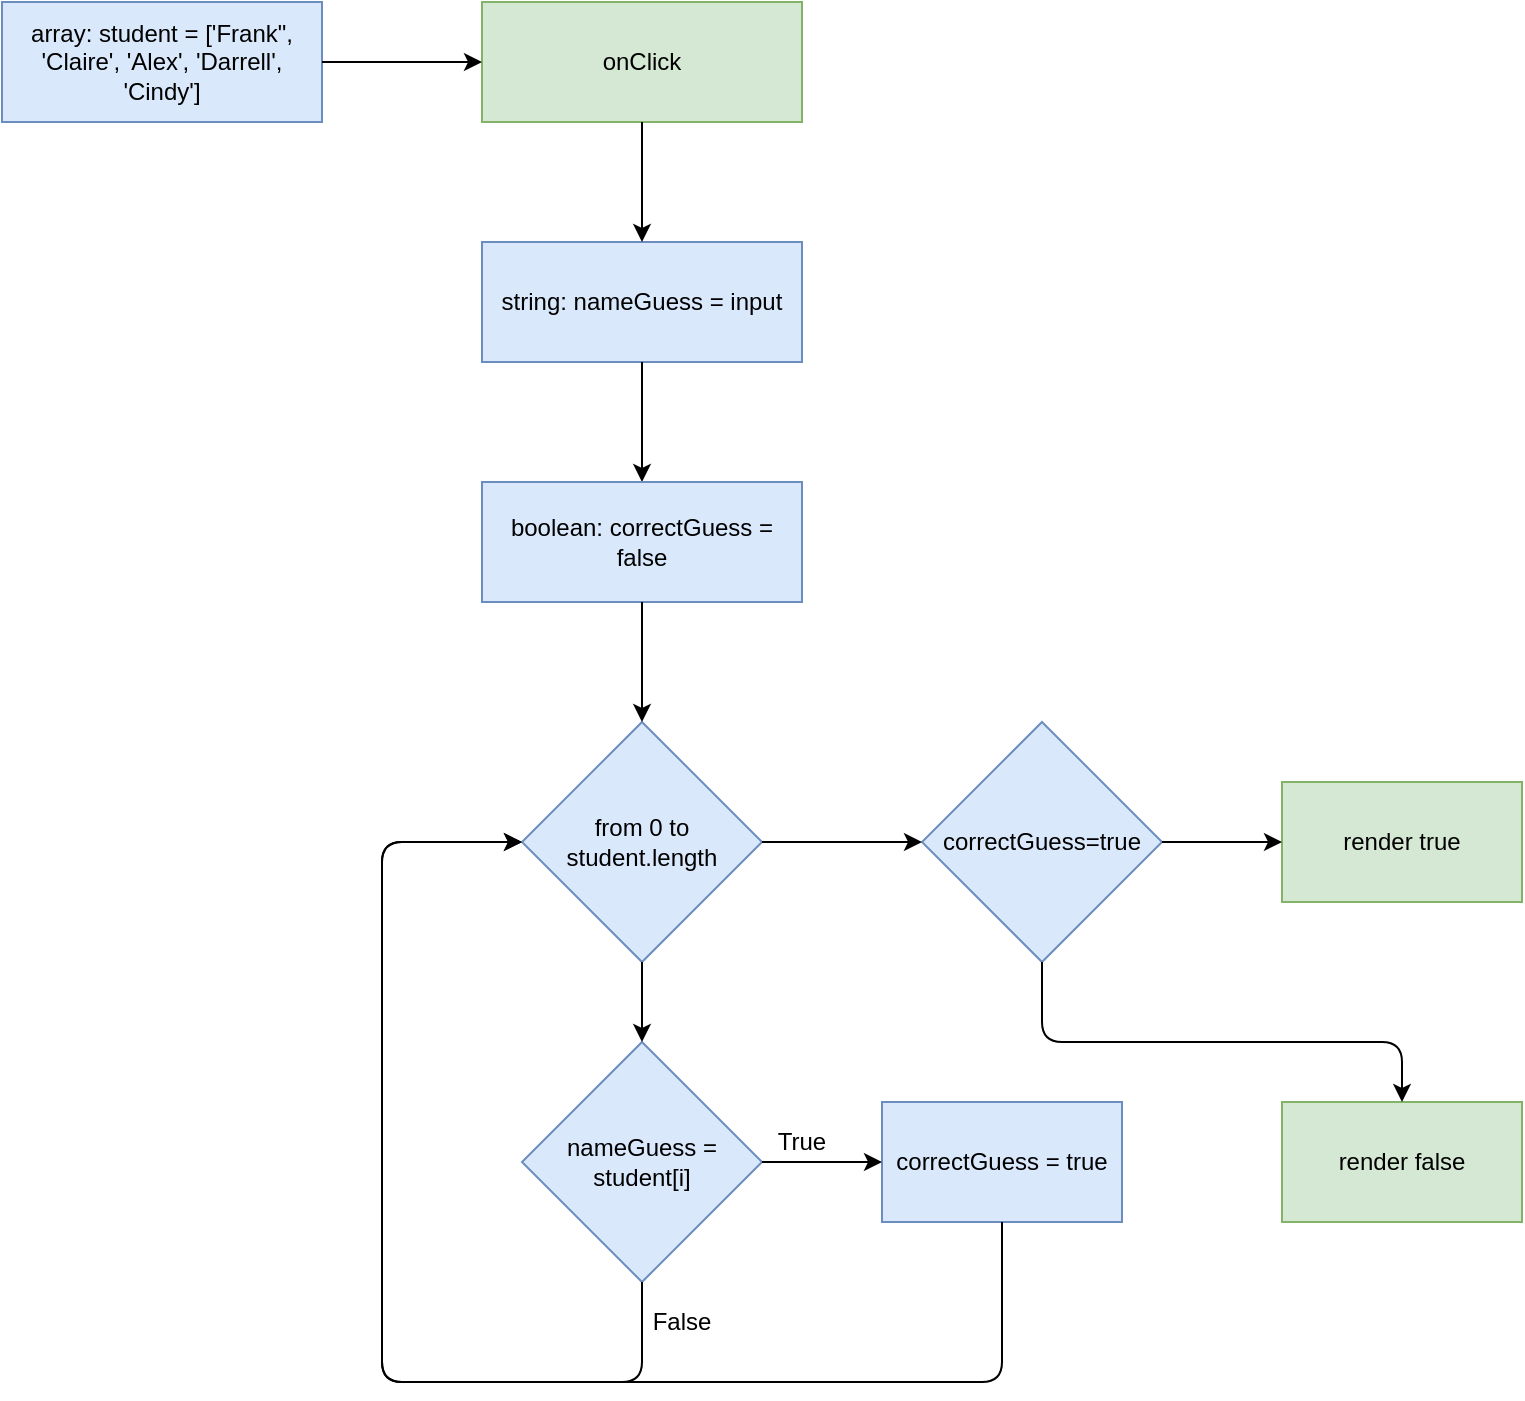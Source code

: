 <mxfile version="14.2.9" type="github">
  <diagram id="nnACCz279jO1xfP5a9ec" name="Page-1">
    <mxGraphModel dx="868" dy="450" grid="1" gridSize="10" guides="1" tooltips="1" connect="1" arrows="1" fold="1" page="1" pageScale="1" pageWidth="850" pageHeight="1100" math="0" shadow="0">
      <root>
        <mxCell id="0" />
        <mxCell id="1" parent="0" />
        <mxCell id="q2qUXEzIpv3Xh0b7RUK0-1" value="array: student = [&#39;Frank&quot;, &#39;Claire&#39;, &#39;Alex&#39;, &#39;Darrell&#39;, &#39;Cindy&#39;]" style="rounded=0;whiteSpace=wrap;html=1;fillColor=#dae8fc;strokeColor=#6c8ebf;" vertex="1" parent="1">
          <mxGeometry x="40" y="40" width="160" height="60" as="geometry" />
        </mxCell>
        <mxCell id="q2qUXEzIpv3Xh0b7RUK0-2" value="onClick" style="rounded=0;whiteSpace=wrap;html=1;fillColor=#d5e8d4;strokeColor=#82b366;" vertex="1" parent="1">
          <mxGeometry x="280" y="40" width="160" height="60" as="geometry" />
        </mxCell>
        <mxCell id="q2qUXEzIpv3Xh0b7RUK0-3" value="string: nameGuess = input" style="rounded=0;whiteSpace=wrap;html=1;fillColor=#dae8fc;strokeColor=#6c8ebf;" vertex="1" parent="1">
          <mxGeometry x="280" y="160" width="160" height="60" as="geometry" />
        </mxCell>
        <mxCell id="q2qUXEzIpv3Xh0b7RUK0-4" value="from 0 to student.length" style="rhombus;whiteSpace=wrap;html=1;fillColor=#dae8fc;strokeColor=#6c8ebf;" vertex="1" parent="1">
          <mxGeometry x="300" y="400" width="120" height="120" as="geometry" />
        </mxCell>
        <mxCell id="q2qUXEzIpv3Xh0b7RUK0-5" value="nameGuess = student[i]" style="rhombus;whiteSpace=wrap;html=1;fillColor=#dae8fc;strokeColor=#6c8ebf;" vertex="1" parent="1">
          <mxGeometry x="300" y="560" width="120" height="120" as="geometry" />
        </mxCell>
        <mxCell id="q2qUXEzIpv3Xh0b7RUK0-6" value="" style="endArrow=classic;html=1;entryX=0;entryY=0.5;entryDx=0;entryDy=0;exitX=1;exitY=0.5;exitDx=0;exitDy=0;" edge="1" parent="1" source="q2qUXEzIpv3Xh0b7RUK0-1" target="q2qUXEzIpv3Xh0b7RUK0-2">
          <mxGeometry width="50" height="50" relative="1" as="geometry">
            <mxPoint x="200" y="80" as="sourcePoint" />
            <mxPoint x="450" y="390" as="targetPoint" />
          </mxGeometry>
        </mxCell>
        <mxCell id="q2qUXEzIpv3Xh0b7RUK0-7" value="" style="endArrow=classic;html=1;exitX=0.5;exitY=1;exitDx=0;exitDy=0;entryX=0.5;entryY=0;entryDx=0;entryDy=0;" edge="1" parent="1" source="q2qUXEzIpv3Xh0b7RUK0-2" target="q2qUXEzIpv3Xh0b7RUK0-3">
          <mxGeometry width="50" height="50" relative="1" as="geometry">
            <mxPoint x="210" y="230" as="sourcePoint" />
            <mxPoint x="260" y="180" as="targetPoint" />
          </mxGeometry>
        </mxCell>
        <mxCell id="q2qUXEzIpv3Xh0b7RUK0-8" value="" style="endArrow=classic;html=1;exitX=0.5;exitY=1;exitDx=0;exitDy=0;entryX=0.5;entryY=0;entryDx=0;entryDy=0;" edge="1" parent="1" source="q2qUXEzIpv3Xh0b7RUK0-3" target="q2qUXEzIpv3Xh0b7RUK0-14">
          <mxGeometry width="50" height="50" relative="1" as="geometry">
            <mxPoint x="360" y="270" as="sourcePoint" />
            <mxPoint x="360" y="270" as="targetPoint" />
          </mxGeometry>
        </mxCell>
        <mxCell id="q2qUXEzIpv3Xh0b7RUK0-9" value="" style="endArrow=classic;html=1;exitX=0.5;exitY=1;exitDx=0;exitDy=0;" edge="1" parent="1" source="q2qUXEzIpv3Xh0b7RUK0-4" target="q2qUXEzIpv3Xh0b7RUK0-5">
          <mxGeometry width="50" height="50" relative="1" as="geometry">
            <mxPoint x="600" y="440" as="sourcePoint" />
            <mxPoint x="650" y="390" as="targetPoint" />
          </mxGeometry>
        </mxCell>
        <mxCell id="q2qUXEzIpv3Xh0b7RUK0-10" value="" style="endArrow=classic;html=1;exitX=0.5;exitY=1;exitDx=0;exitDy=0;entryX=0;entryY=0.5;entryDx=0;entryDy=0;" edge="1" parent="1" source="q2qUXEzIpv3Xh0b7RUK0-5" target="q2qUXEzIpv3Xh0b7RUK0-4">
          <mxGeometry width="50" height="50" relative="1" as="geometry">
            <mxPoint x="600" y="620" as="sourcePoint" />
            <mxPoint x="650" y="570" as="targetPoint" />
            <Array as="points">
              <mxPoint x="360" y="730" />
              <mxPoint x="230" y="730" />
              <mxPoint x="230" y="460" />
            </Array>
          </mxGeometry>
        </mxCell>
        <mxCell id="q2qUXEzIpv3Xh0b7RUK0-11" value="False" style="text;html=1;strokeColor=none;fillColor=none;align=center;verticalAlign=middle;whiteSpace=wrap;rounded=0;" vertex="1" parent="1">
          <mxGeometry x="360" y="690" width="40" height="20" as="geometry" />
        </mxCell>
        <mxCell id="q2qUXEzIpv3Xh0b7RUK0-14" value="boolean: correctGuess = false" style="rounded=0;whiteSpace=wrap;html=1;fillColor=#dae8fc;strokeColor=#6c8ebf;" vertex="1" parent="1">
          <mxGeometry x="280" y="280" width="160" height="60" as="geometry" />
        </mxCell>
        <mxCell id="q2qUXEzIpv3Xh0b7RUK0-15" value="" style="endArrow=classic;html=1;exitX=0.5;exitY=1;exitDx=0;exitDy=0;entryX=0.5;entryY=0;entryDx=0;entryDy=0;" edge="1" parent="1" source="q2qUXEzIpv3Xh0b7RUK0-14" target="q2qUXEzIpv3Xh0b7RUK0-4">
          <mxGeometry width="50" height="50" relative="1" as="geometry">
            <mxPoint x="400" y="410" as="sourcePoint" />
            <mxPoint x="450" y="360" as="targetPoint" />
          </mxGeometry>
        </mxCell>
        <mxCell id="q2qUXEzIpv3Xh0b7RUK0-16" value="correctGuess = true" style="rounded=0;whiteSpace=wrap;html=1;fillColor=#dae8fc;strokeColor=#6c8ebf;" vertex="1" parent="1">
          <mxGeometry x="480" y="590" width="120" height="60" as="geometry" />
        </mxCell>
        <mxCell id="q2qUXEzIpv3Xh0b7RUK0-17" value="" style="endArrow=classic;html=1;exitX=1;exitY=0.5;exitDx=0;exitDy=0;entryX=0;entryY=0.5;entryDx=0;entryDy=0;" edge="1" parent="1" source="q2qUXEzIpv3Xh0b7RUK0-5" target="q2qUXEzIpv3Xh0b7RUK0-16">
          <mxGeometry width="50" height="50" relative="1" as="geometry">
            <mxPoint x="400" y="440" as="sourcePoint" />
            <mxPoint x="450" y="390" as="targetPoint" />
          </mxGeometry>
        </mxCell>
        <mxCell id="q2qUXEzIpv3Xh0b7RUK0-18" value="True" style="text;html=1;strokeColor=none;fillColor=none;align=center;verticalAlign=middle;whiteSpace=wrap;rounded=0;" vertex="1" parent="1">
          <mxGeometry x="420" y="600" width="40" height="20" as="geometry" />
        </mxCell>
        <mxCell id="q2qUXEzIpv3Xh0b7RUK0-19" value="" style="endArrow=classic;html=1;exitX=0.5;exitY=1;exitDx=0;exitDy=0;" edge="1" parent="1" source="q2qUXEzIpv3Xh0b7RUK0-16" target="q2qUXEzIpv3Xh0b7RUK0-4">
          <mxGeometry width="50" height="50" relative="1" as="geometry">
            <mxPoint x="400" y="510" as="sourcePoint" />
            <mxPoint x="540" y="340" as="targetPoint" />
            <Array as="points">
              <mxPoint x="540" y="730" />
              <mxPoint x="360" y="730" />
              <mxPoint x="230" y="730" />
              <mxPoint x="230" y="460" />
            </Array>
          </mxGeometry>
        </mxCell>
        <mxCell id="q2qUXEzIpv3Xh0b7RUK0-20" value="correctGuess=true" style="rhombus;whiteSpace=wrap;html=1;fillColor=#dae8fc;strokeColor=#6c8ebf;" vertex="1" parent="1">
          <mxGeometry x="500" y="400" width="120" height="120" as="geometry" />
        </mxCell>
        <mxCell id="q2qUXEzIpv3Xh0b7RUK0-64" value="render true" style="rounded=0;whiteSpace=wrap;html=1;fillColor=#d5e8d4;strokeColor=#82b366;" vertex="1" parent="1">
          <mxGeometry x="680" y="430" width="120" height="60" as="geometry" />
        </mxCell>
        <mxCell id="q2qUXEzIpv3Xh0b7RUK0-65" value="render false" style="rounded=0;whiteSpace=wrap;html=1;fillColor=#d5e8d4;strokeColor=#82b366;" vertex="1" parent="1">
          <mxGeometry x="680" y="590" width="120" height="60" as="geometry" />
        </mxCell>
        <mxCell id="q2qUXEzIpv3Xh0b7RUK0-66" value="" style="endArrow=classic;html=1;exitX=1;exitY=0.5;exitDx=0;exitDy=0;entryX=0;entryY=0.5;entryDx=0;entryDy=0;" edge="1" parent="1" source="q2qUXEzIpv3Xh0b7RUK0-4" target="q2qUXEzIpv3Xh0b7RUK0-20">
          <mxGeometry width="50" height="50" relative="1" as="geometry">
            <mxPoint x="500" y="570" as="sourcePoint" />
            <mxPoint x="550" y="520" as="targetPoint" />
          </mxGeometry>
        </mxCell>
        <mxCell id="q2qUXEzIpv3Xh0b7RUK0-67" value="" style="endArrow=classic;html=1;exitX=1;exitY=0.5;exitDx=0;exitDy=0;entryX=0;entryY=0.5;entryDx=0;entryDy=0;" edge="1" parent="1" source="q2qUXEzIpv3Xh0b7RUK0-20" target="q2qUXEzIpv3Xh0b7RUK0-64">
          <mxGeometry width="50" height="50" relative="1" as="geometry">
            <mxPoint x="500" y="570" as="sourcePoint" />
            <mxPoint x="550" y="520" as="targetPoint" />
          </mxGeometry>
        </mxCell>
        <mxCell id="q2qUXEzIpv3Xh0b7RUK0-68" value="" style="endArrow=classic;html=1;exitX=0.5;exitY=1;exitDx=0;exitDy=0;entryX=0.5;entryY=0;entryDx=0;entryDy=0;" edge="1" parent="1" source="q2qUXEzIpv3Xh0b7RUK0-20" target="q2qUXEzIpv3Xh0b7RUK0-65">
          <mxGeometry width="50" height="50" relative="1" as="geometry">
            <mxPoint x="500" y="570" as="sourcePoint" />
            <mxPoint x="550" y="520" as="targetPoint" />
            <Array as="points">
              <mxPoint x="560" y="560" />
              <mxPoint x="740" y="560" />
            </Array>
          </mxGeometry>
        </mxCell>
      </root>
    </mxGraphModel>
  </diagram>
</mxfile>

